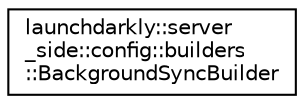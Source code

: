 digraph "Graphical Class Hierarchy"
{
 // LATEX_PDF_SIZE
  edge [fontname="Helvetica",fontsize="10",labelfontname="Helvetica",labelfontsize="10"];
  node [fontname="Helvetica",fontsize="10",shape=record];
  rankdir="LR";
  Node0 [label="launchdarkly::server\l_side::config::builders\l::BackgroundSyncBuilder",height=0.2,width=0.4,color="black", fillcolor="white", style="filled",URL="$structlaunchdarkly_1_1server__side_1_1config_1_1builders_1_1BackgroundSyncBuilder.html",tooltip=" "];
}
